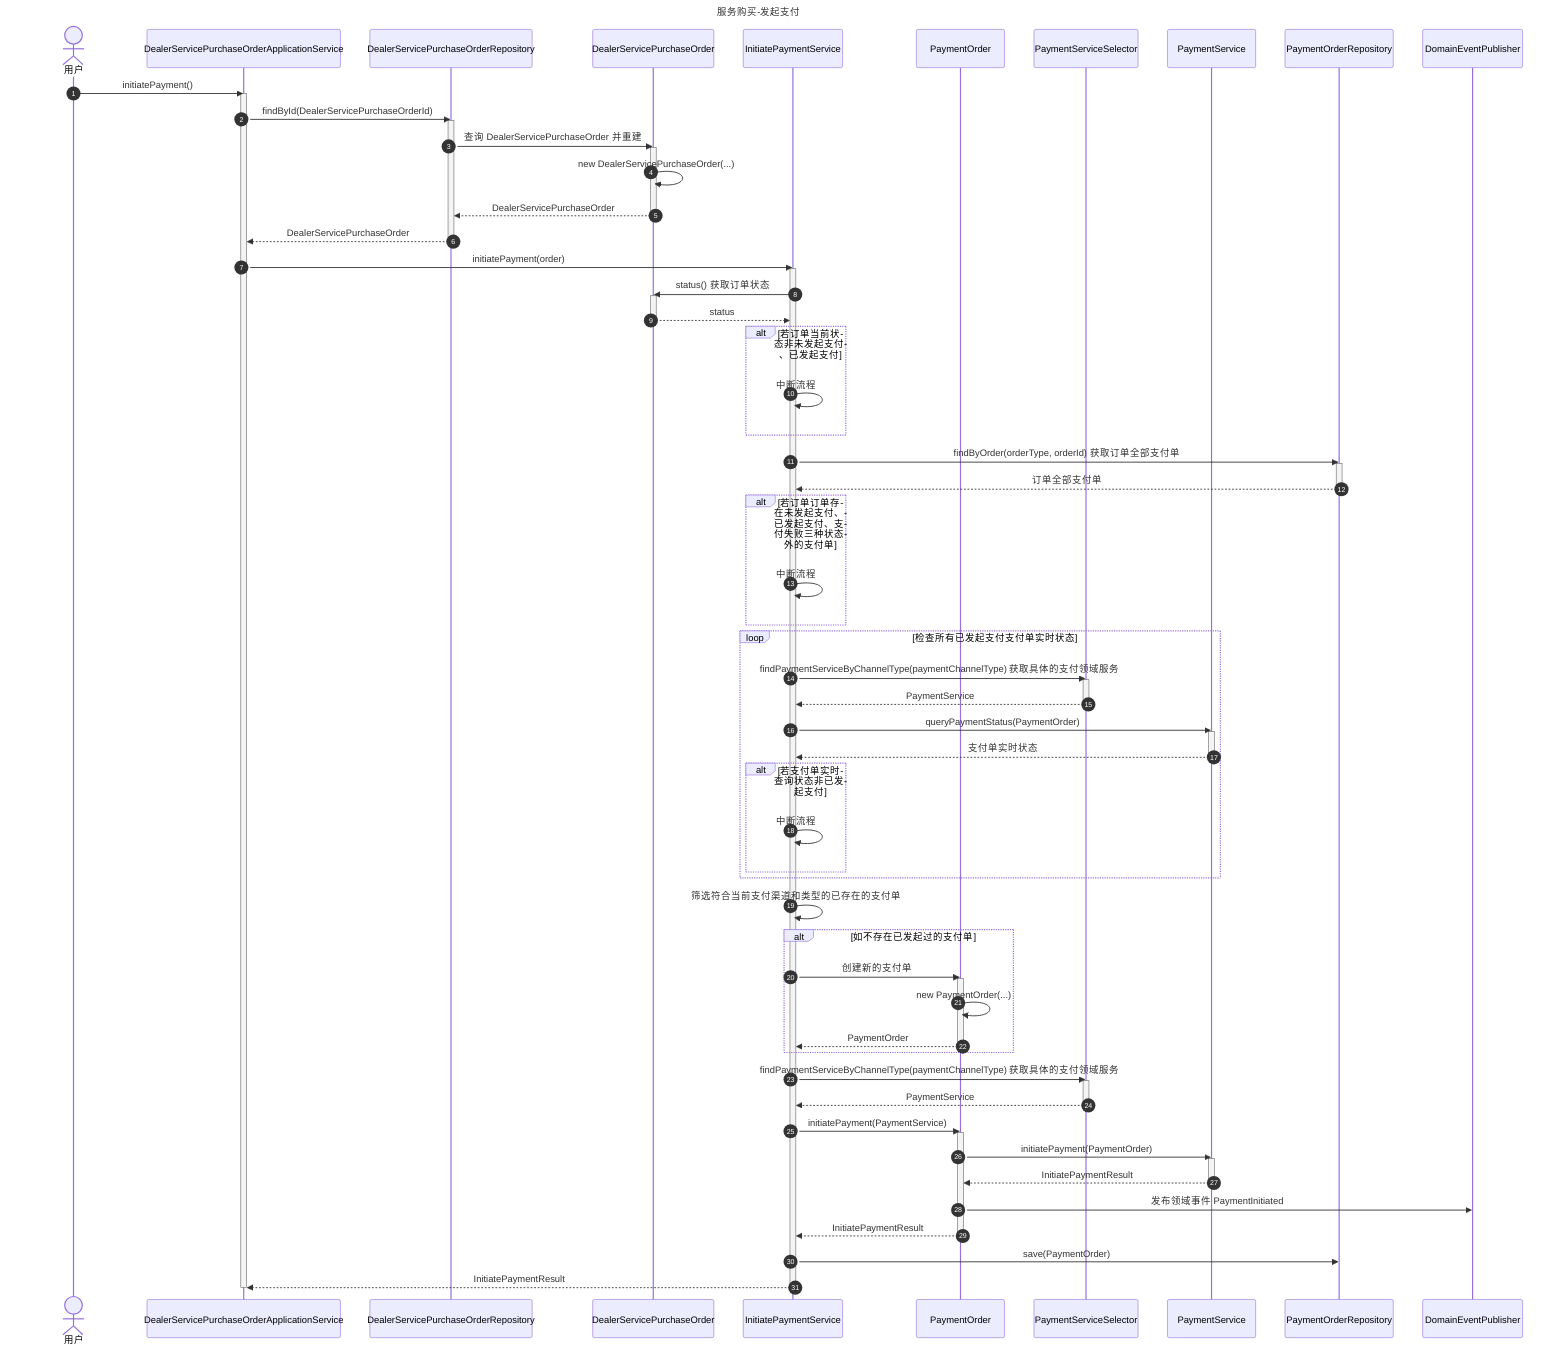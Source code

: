 sequenceDiagram
    title 服务购买-发起支付

    autonumber

    actor User as 用户
    participant DealerServicePurchaseOrderApplicationService

    participant DealerServicePurchaseOrderRepository
    participant DealerServicePurchaseOrder
    participant InitiatePaymentService
    participant PaymentOrder
    participant PaymentServiceSelector
    participant PaymentService
    participant PaymentOrderRepository

    participant DomainEventPublisher

User->>DealerServicePurchaseOrderApplicationService: initiatePayment()

    activate DealerServicePurchaseOrderApplicationService

    DealerServicePurchaseOrderApplicationService->>DealerServicePurchaseOrderRepository: findById(DealerServicePurchaseOrderId)

    activate DealerServicePurchaseOrderRepository

    DealerServicePurchaseOrderRepository->>DealerServicePurchaseOrder: 查询 DealerServicePurchaseOrder 并重建

    activate DealerServicePurchaseOrder
    DealerServicePurchaseOrder->>DealerServicePurchaseOrder: new DealerServicePurchaseOrder(...)
    DealerServicePurchaseOrder-->>DealerServicePurchaseOrderRepository: DealerServicePurchaseOrder
    deactivate DealerServicePurchaseOrder

    DealerServicePurchaseOrderRepository-->>DealerServicePurchaseOrderApplicationService: DealerServicePurchaseOrder

    deactivate DealerServicePurchaseOrderRepository

    DealerServicePurchaseOrderApplicationService->>InitiatePaymentService: initiatePayment(order)

    activate InitiatePaymentService

    InitiatePaymentService->>DealerServicePurchaseOrder: status() 获取订单状态
    activate DealerServicePurchaseOrder
    DealerServicePurchaseOrder-->>InitiatePaymentService: status
    deactivate DealerServicePurchaseOrder

    alt 若订单当前状态非未发起支付、已发起支付
    InitiatePaymentService->>InitiatePaymentService: 中断流程
    end

    InitiatePaymentService->>PaymentOrderRepository: findByOrder(orderType, orderId) 获取订单全部支付单
    activate PaymentOrderRepository
    PaymentOrderRepository-->>InitiatePaymentService: 订单全部支付单
    deactivate PaymentOrderRepository

    alt 若订单订单存在未发起支付、已发起支付、支付失败三种状态外的支付单
    InitiatePaymentService->>InitiatePaymentService: 中断流程
    end

    loop 检查所有已发起支付支付单实时状态
        InitiatePaymentService->>PaymentServiceSelector: findPaymentServiceByChannelType(paymentChannelType) 获取具体的支付领域服务
        activate PaymentServiceSelector
        PaymentServiceSelector-->>InitiatePaymentService: PaymentService
        deactivate PaymentServiceSelector

        InitiatePaymentService->>PaymentService: queryPaymentStatus(PaymentOrder)
        activate PaymentService
        PaymentService-->>InitiatePaymentService: 支付单实时状态
        deactivate PaymentService

        alt 若支付单实时查询状态非已发起支付
            InitiatePaymentService->>InitiatePaymentService: 中断流程
        end
    end


    InitiatePaymentService->>InitiatePaymentService: 筛选符合当前支付渠道和类型的已存在的支付单

    alt 如不存在已发起过的支付单
    InitiatePaymentService->>PaymentOrder: 创建新的支付单
    activate PaymentOrder
    PaymentOrder->>PaymentOrder: new PaymentOrder(...)
    PaymentOrder-->>InitiatePaymentService: PaymentOrder
    deactivate PaymentOrder

    end

    InitiatePaymentService->>PaymentServiceSelector: findPaymentServiceByChannelType(paymentChannelType) 获取具体的支付领域服务
    activate PaymentServiceSelector
    PaymentServiceSelector-->>InitiatePaymentService: PaymentService
    deactivate PaymentServiceSelector
    InitiatePaymentService->>PaymentOrder: initiatePayment(PaymentService)
    activate PaymentOrder
    PaymentOrder->>PaymentService: initiatePayment(PaymentOrder)
    activate PaymentService
    PaymentService-->>PaymentOrder: InitiatePaymentResult
    deactivate PaymentService
    PaymentOrder->>DomainEventPublisher: 发布领域事件 PaymentInitiated
    PaymentOrder-->>InitiatePaymentService: InitiatePaymentResult
    deactivate PaymentOrder

    InitiatePaymentService->>PaymentOrderRepository: save(PaymentOrder)

    InitiatePaymentService-->>DealerServicePurchaseOrderApplicationService: InitiatePaymentResult
    deactivate InitiatePaymentService

    deactivate DealerServicePurchaseOrderApplicationService